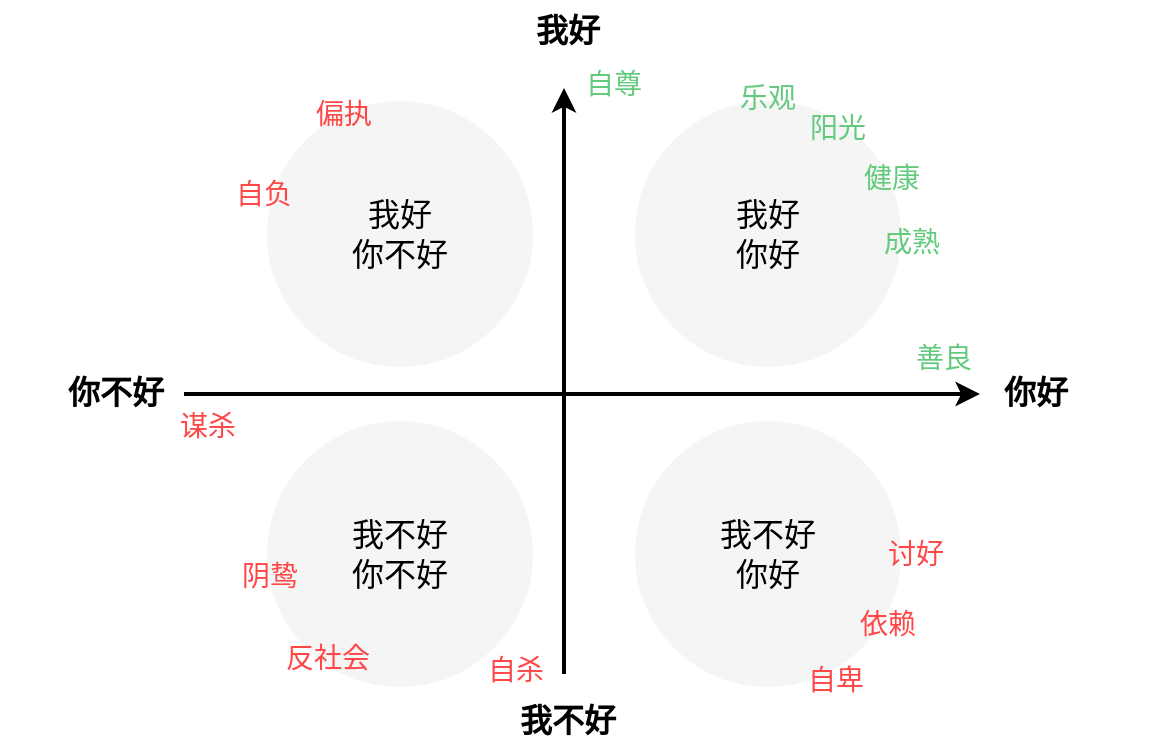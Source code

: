 <mxfile version="20.8.16" type="device"><diagram name="第 1 页" id="Luk-_ET-A70U8kWeoh8J"><mxGraphModel dx="1678" dy="837" grid="0" gridSize="10" guides="1" tooltips="1" connect="1" arrows="1" fold="1" page="0" pageScale="1" pageWidth="827" pageHeight="1169" math="0" shadow="0"><root><mxCell id="0"/><mxCell id="1" parent="0"/><mxCell id="KNbSg6DXqblTCeAFFflT-8" value="" style="ellipse;whiteSpace=wrap;html=1;aspect=fixed;fontSize=16;fontColor=#333333;fillColor=#f5f5f5;strokeColor=none;" vertex="1" parent="1"><mxGeometry x="200.5" y="187.5" width="133" height="133" as="geometry"/></mxCell><mxCell id="KNbSg6DXqblTCeAFFflT-7" value="" style="ellipse;whiteSpace=wrap;html=1;aspect=fixed;fontSize=16;fontColor=#333333;fillColor=#f5f5f5;strokeColor=none;" vertex="1" parent="1"><mxGeometry x="16.5" y="187.5" width="133" height="133" as="geometry"/></mxCell><mxCell id="KNbSg6DXqblTCeAFFflT-6" value="" style="ellipse;whiteSpace=wrap;html=1;aspect=fixed;fontSize=16;fontColor=#333333;fillColor=#f5f5f5;strokeColor=none;" vertex="1" parent="1"><mxGeometry x="200.5" y="347.5" width="133" height="133" as="geometry"/></mxCell><mxCell id="KNbSg6DXqblTCeAFFflT-5" value="" style="ellipse;whiteSpace=wrap;html=1;aspect=fixed;fontSize=16;fontColor=#333333;fillColor=#f5f5f5;strokeColor=none;" vertex="1" parent="1"><mxGeometry x="16.5" y="347.5" width="133" height="133" as="geometry"/></mxCell><mxCell id="qpJxbfaIOqMhM_FkNTyz-2" value="" style="endArrow=classic;html=1;rounded=0;strokeWidth=2;" parent="1" edge="1"><mxGeometry width="50" height="50" relative="1" as="geometry"><mxPoint x="-25" y="334" as="sourcePoint"/><mxPoint x="373" y="334" as="targetPoint"/></mxGeometry></mxCell><mxCell id="qpJxbfaIOqMhM_FkNTyz-3" value="" style="endArrow=classic;html=1;rounded=0;strokeWidth=2;" parent="1" edge="1"><mxGeometry width="50" height="50" relative="1" as="geometry"><mxPoint x="165" y="474" as="sourcePoint"/><mxPoint x="165" y="181" as="targetPoint"/></mxGeometry></mxCell><mxCell id="qpJxbfaIOqMhM_FkNTyz-5" value="我不好" style="text;html=1;strokeColor=none;fillColor=none;align=center;verticalAlign=middle;whiteSpace=wrap;rounded=0;fontSize=16;fontStyle=1" parent="1" vertex="1"><mxGeometry x="109" y="482" width="116" height="30" as="geometry"/></mxCell><mxCell id="qpJxbfaIOqMhM_FkNTyz-6" value="我好" style="text;html=1;strokeColor=none;fillColor=none;align=center;verticalAlign=middle;whiteSpace=wrap;rounded=0;fontSize=16;fontStyle=1" parent="1" vertex="1"><mxGeometry x="109" y="137" width="116" height="30" as="geometry"/></mxCell><mxCell id="qpJxbfaIOqMhM_FkNTyz-7" value="你好" style="text;html=1;strokeColor=none;fillColor=none;align=center;verticalAlign=middle;whiteSpace=wrap;rounded=0;fontSize=16;fontStyle=1" parent="1" vertex="1"><mxGeometry x="343" y="318" width="116" height="30" as="geometry"/></mxCell><mxCell id="qpJxbfaIOqMhM_FkNTyz-8" value="你不好" style="text;html=1;strokeColor=none;fillColor=none;align=center;verticalAlign=middle;whiteSpace=wrap;rounded=0;fontSize=16;fontStyle=1" parent="1" vertex="1"><mxGeometry x="-117" y="318" width="116" height="30" as="geometry"/></mxCell><mxCell id="qpJxbfaIOqMhM_FkNTyz-9" value="我好&lt;br&gt;你不好" style="text;html=1;strokeColor=none;fillColor=none;align=center;verticalAlign=middle;whiteSpace=wrap;rounded=0;fontSize=16;" parent="1" vertex="1"><mxGeometry x="25" y="239" width="116" height="30" as="geometry"/></mxCell><mxCell id="qpJxbfaIOqMhM_FkNTyz-10" value="我好&lt;br&gt;你好" style="text;html=1;strokeColor=none;fillColor=none;align=center;verticalAlign=middle;whiteSpace=wrap;rounded=0;fontSize=16;" parent="1" vertex="1"><mxGeometry x="209" y="239" width="116" height="30" as="geometry"/></mxCell><mxCell id="qpJxbfaIOqMhM_FkNTyz-11" value="我不好&lt;br&gt;你好" style="text;html=1;strokeColor=none;fillColor=none;align=center;verticalAlign=middle;whiteSpace=wrap;rounded=0;fontSize=16;" parent="1" vertex="1"><mxGeometry x="209" y="399" width="116" height="30" as="geometry"/></mxCell><mxCell id="qpJxbfaIOqMhM_FkNTyz-12" value="我不好&lt;br&gt;你不好" style="text;html=1;strokeColor=none;fillColor=none;align=center;verticalAlign=middle;whiteSpace=wrap;rounded=0;fontSize=16;" parent="1" vertex="1"><mxGeometry x="25" y="399" width="116" height="30" as="geometry"/></mxCell><mxCell id="KNbSg6DXqblTCeAFFflT-1" value="&lt;font color=&quot;#ff4747&quot; style=&quot;font-size: 14px;&quot;&gt;自杀&lt;/font&gt;" style="text;html=1;strokeColor=none;fillColor=none;align=center;verticalAlign=middle;whiteSpace=wrap;rounded=0;fontSize=14;" vertex="1" parent="1"><mxGeometry x="111" y="457" width="60" height="30" as="geometry"/></mxCell><mxCell id="KNbSg6DXqblTCeAFFflT-2" value="&lt;font color=&quot;#ff4747&quot; style=&quot;font-size: 14px;&quot;&gt;谋杀&lt;/font&gt;" style="text;html=1;strokeColor=none;fillColor=none;align=center;verticalAlign=middle;whiteSpace=wrap;rounded=0;fontSize=14;" vertex="1" parent="1"><mxGeometry x="-43" y="335" width="60" height="30" as="geometry"/></mxCell><mxCell id="KNbSg6DXqblTCeAFFflT-3" value="&lt;font style=&quot;font-size: 14px;&quot;&gt;自尊&lt;/font&gt;" style="text;html=1;strokeColor=none;fillColor=none;align=center;verticalAlign=middle;whiteSpace=wrap;rounded=0;fontSize=14;fontColor=#63ca7d;" vertex="1" parent="1"><mxGeometry x="160" y="164" width="60" height="30" as="geometry"/></mxCell><mxCell id="KNbSg6DXqblTCeAFFflT-4" value="&lt;font style=&quot;font-size: 14px;&quot;&gt;善良&lt;/font&gt;" style="text;html=1;strokeColor=none;fillColor=none;align=center;verticalAlign=middle;whiteSpace=wrap;rounded=0;fontSize=14;fontColor=#63ca7d;" vertex="1" parent="1"><mxGeometry x="325" y="301" width="60" height="30" as="geometry"/></mxCell><mxCell id="KNbSg6DXqblTCeAFFflT-9" value="&lt;font color=&quot;#ff4747&quot; style=&quot;font-size: 14px;&quot;&gt;偏执&lt;/font&gt;" style="text;html=1;strokeColor=none;fillColor=none;align=center;verticalAlign=middle;whiteSpace=wrap;rounded=0;fontSize=14;" vertex="1" parent="1"><mxGeometry x="25" y="179" width="60" height="30" as="geometry"/></mxCell><mxCell id="KNbSg6DXqblTCeAFFflT-10" value="&lt;font color=&quot;#ff4747&quot; style=&quot;font-size: 14px;&quot;&gt;自负&lt;/font&gt;" style="text;html=1;strokeColor=none;fillColor=none;align=center;verticalAlign=middle;whiteSpace=wrap;rounded=0;fontSize=14;" vertex="1" parent="1"><mxGeometry x="-15" y="219" width="60" height="30" as="geometry"/></mxCell><mxCell id="KNbSg6DXqblTCeAFFflT-11" value="&lt;font color=&quot;#ff4747&quot; style=&quot;font-size: 14px;&quot;&gt;自卑&lt;/font&gt;" style="text;html=1;strokeColor=none;fillColor=none;align=center;verticalAlign=middle;whiteSpace=wrap;rounded=0;fontSize=14;" vertex="1" parent="1"><mxGeometry x="271" y="462" width="60" height="30" as="geometry"/></mxCell><mxCell id="KNbSg6DXqblTCeAFFflT-12" value="&lt;font color=&quot;#ff4747&quot; style=&quot;font-size: 14px;&quot;&gt;依赖&lt;/font&gt;" style="text;html=1;strokeColor=none;fillColor=none;align=center;verticalAlign=middle;whiteSpace=wrap;rounded=0;fontSize=14;" vertex="1" parent="1"><mxGeometry x="297" y="434" width="60" height="30" as="geometry"/></mxCell><mxCell id="KNbSg6DXqblTCeAFFflT-13" value="&lt;font color=&quot;#ff4747&quot; style=&quot;font-size: 14px;&quot;&gt;讨好&lt;/font&gt;" style="text;html=1;strokeColor=none;fillColor=none;align=center;verticalAlign=middle;whiteSpace=wrap;rounded=0;fontSize=14;" vertex="1" parent="1"><mxGeometry x="311" y="399" width="60" height="30" as="geometry"/></mxCell><mxCell id="KNbSg6DXqblTCeAFFflT-14" value="&lt;font color=&quot;#ff4747&quot; style=&quot;font-size: 14px;&quot;&gt;阴鸷&lt;/font&gt;" style="text;html=1;strokeColor=none;fillColor=none;align=center;verticalAlign=middle;whiteSpace=wrap;rounded=0;fontSize=14;" vertex="1" parent="1"><mxGeometry x="-12" y="410" width="60" height="30" as="geometry"/></mxCell><mxCell id="KNbSg6DXqblTCeAFFflT-15" value="&lt;font color=&quot;#ff4747&quot; style=&quot;font-size: 14px;&quot;&gt;反社会&lt;/font&gt;" style="text;html=1;strokeColor=none;fillColor=none;align=center;verticalAlign=middle;whiteSpace=wrap;rounded=0;fontSize=14;" vertex="1" parent="1"><mxGeometry x="16.5" y="450.5" width="60" height="30" as="geometry"/></mxCell><mxCell id="KNbSg6DXqblTCeAFFflT-17" value="&lt;font style=&quot;font-size: 14px;&quot;&gt;阳光&lt;/font&gt;" style="text;html=1;strokeColor=none;fillColor=none;align=center;verticalAlign=middle;whiteSpace=wrap;rounded=0;fontSize=14;fontColor=#63ca7d;" vertex="1" parent="1"><mxGeometry x="272" y="186" width="60" height="30" as="geometry"/></mxCell><mxCell id="KNbSg6DXqblTCeAFFflT-18" value="&lt;font style=&quot;font-size: 14px;&quot;&gt;健康&lt;/font&gt;" style="text;html=1;strokeColor=none;fillColor=none;align=center;verticalAlign=middle;whiteSpace=wrap;rounded=0;fontSize=14;fontColor=#63ca7d;" vertex="1" parent="1"><mxGeometry x="299" y="211" width="60" height="30" as="geometry"/></mxCell><mxCell id="KNbSg6DXqblTCeAFFflT-19" value="&lt;font style=&quot;font-size: 14px;&quot;&gt;成熟&lt;/font&gt;" style="text;html=1;strokeColor=none;fillColor=none;align=center;verticalAlign=middle;whiteSpace=wrap;rounded=0;fontSize=14;fontColor=#63ca7d;" vertex="1" parent="1"><mxGeometry x="309" y="243" width="60" height="30" as="geometry"/></mxCell><mxCell id="KNbSg6DXqblTCeAFFflT-20" value="&lt;font style=&quot;font-size: 14px;&quot;&gt;乐观&lt;/font&gt;" style="text;html=1;strokeColor=none;fillColor=none;align=center;verticalAlign=middle;whiteSpace=wrap;rounded=0;fontSize=14;fontColor=#63ca7d;" vertex="1" parent="1"><mxGeometry x="237" y="171" width="60" height="30" as="geometry"/></mxCell></root></mxGraphModel></diagram></mxfile>